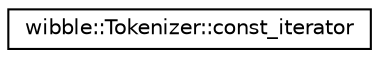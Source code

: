 digraph G
{
  edge [fontname="Helvetica",fontsize="10",labelfontname="Helvetica",labelfontsize="10"];
  node [fontname="Helvetica",fontsize="10",shape=record];
  rankdir="LR";
  Node1 [label="wibble::Tokenizer::const_iterator",height=0.2,width=0.4,color="black", fillcolor="white", style="filled",URL="$classwibble_1_1Tokenizer_1_1const__iterator.html"];
}
